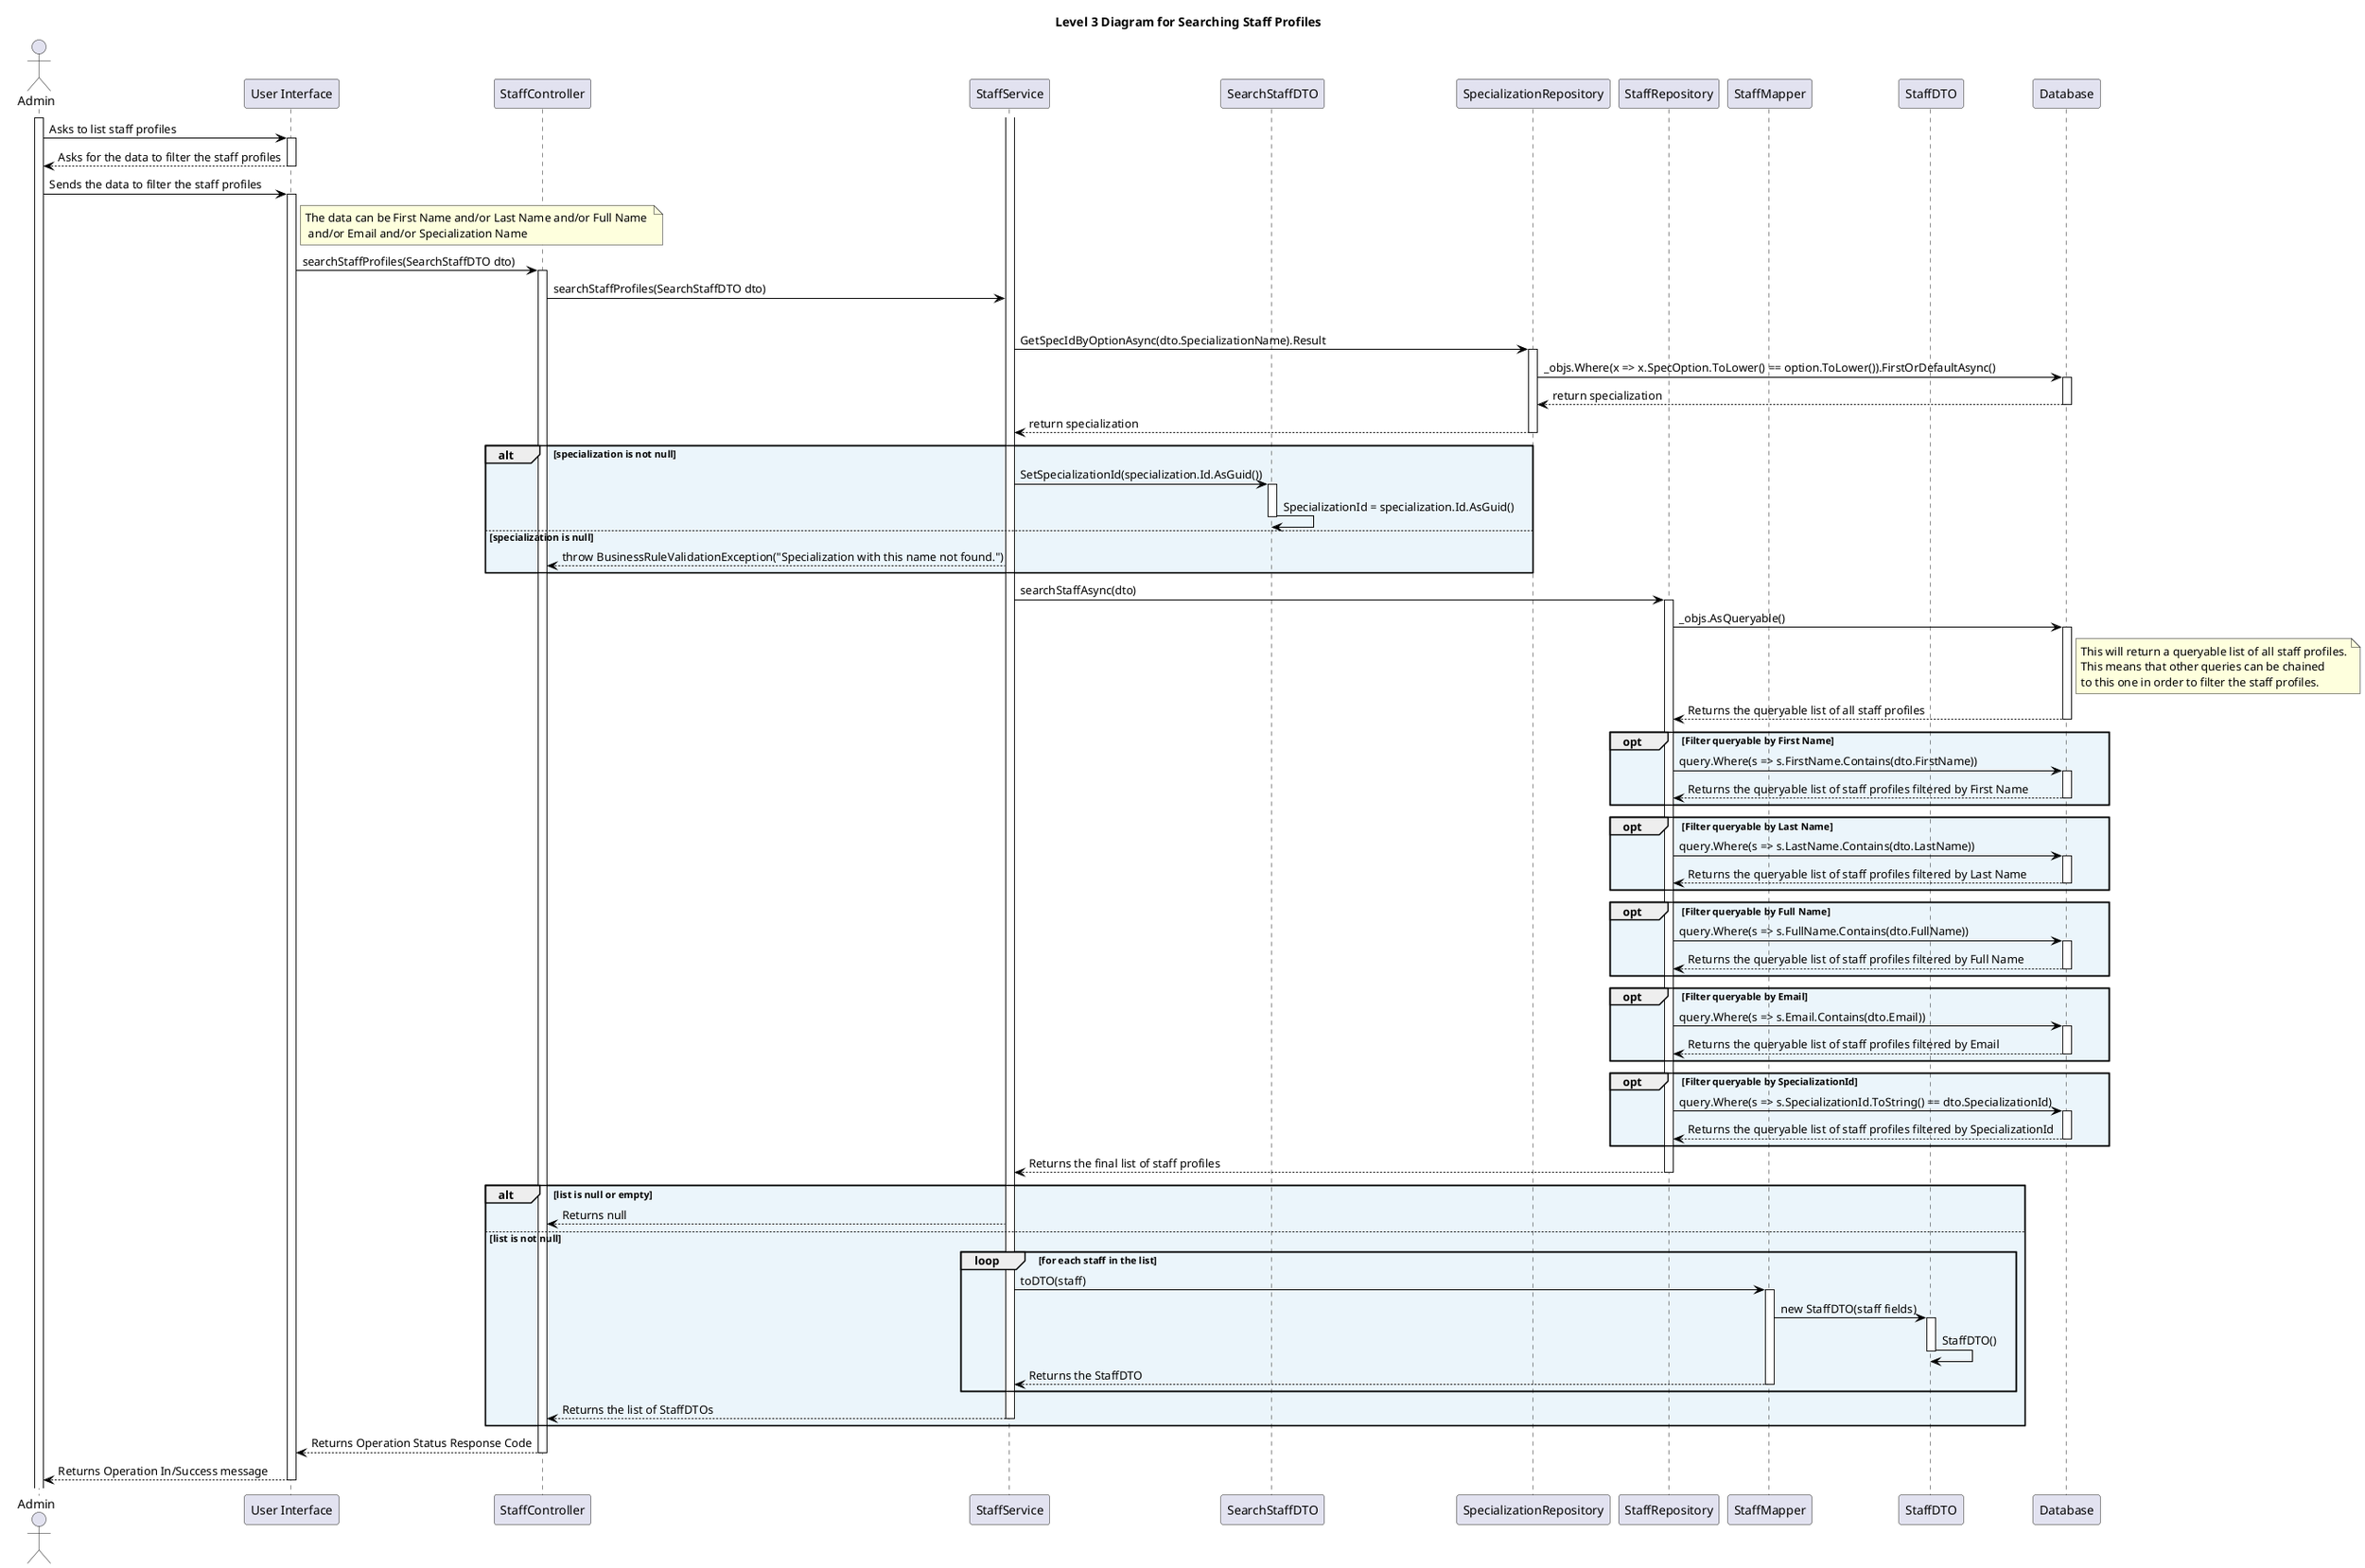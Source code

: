 @startuml level_3

title Level 3 Diagram for Searching Staff Profiles

hide empty members
'skinparam Linetype ortho

skinparam class {
    BackgroundColor<<valueObject>> #D6EAF8
    BackgroundColor<<root>> #FDEBD0
    BackgroundColor<<service>> #D1F2EB
    BackgroundColor #FEF9E7
    ArrowColor Black
}

skinparam package {
    BackgroundColor #EBF5FB
}

actor Admin as A
participant "User Interface" as UI
participant "StaffController" as C
participant "StaffService" as S
participant "SearchStaffDTO" as SDTO
participant "SpecializationRepository" as RS
participant "StaffRepository" as R
participant "StaffMapper" as M
participant "StaffDTO" as D
participant "Database" as DB

activate A
A -> UI: Asks to list staff profiles
activate UI
UI --> A: Asks for the data to filter the staff profiles
deactivate UI
A -> UI: Sends the data to filter the staff profiles
note right of UI: The data can be First Name and/or Last Name and/or Full Name \n and/or Email and/or Specialization Name
activate UI
UI -> C: searchStaffProfiles(SearchStaffDTO dto)
activate C
C -> S: searchStaffProfiles(SearchStaffDTO dto)
opt dto.SpecializationName is not null
    S -> RS: GetSpecIdByOptionAsync(dto.SpecializationName).Result
    activate RS
    RS -> DB: _objs.Where(x => x.SpecOption.ToLower() == option.ToLower()).FirstOrDefaultAsync()
    activate DB
    DB --> RS: return specialization
    deactivate DB
    RS --> S: return specialization
    deactivate RS

    alt specialization is not null
        S -> SDTO: SetSpecializationId(specialization.Id.AsGuid())
        activate SDTO
        SDTO->SDTO: SpecializationId = specialization.Id.AsGuid()
        deactivate SDTO
    else specialization is null
        S --> C: throw BusinessRuleValidationException("Specialization with this name not found.")
end

activate S
S -> R: searchStaffAsync(dto)
activate R
R -> DB: _objs.AsQueryable()
activate DB
note right of DB: This will return a queryable list of all staff profiles.\nThis means that other queries can be chained\nto this one in order to filter the staff profiles.
DB --> R: Returns the queryable list of all staff profiles
deactivate DB
opt Filter queryable by First Name
    R -> DB: query.Where(s => s.FirstName.Contains(dto.FirstName))
    activate DB
    DB --> R: Returns the queryable list of staff profiles filtered by First Name
    deactivate DB
end
opt Filter queryable by Last Name
    R -> DB: query.Where(s => s.LastName.Contains(dto.LastName))
    activate DB
    DB --> R: Returns the queryable list of staff profiles filtered by Last Name
    deactivate DB
end
opt Filter queryable by Full Name
    R -> DB: query.Where(s => s.FullName.Contains(dto.FullName))
    activate DB
    DB --> R: Returns the queryable list of staff profiles filtered by Full Name
    deactivate DB
end
opt Filter queryable by Email
    R -> DB: query.Where(s => s.Email.Contains(dto.Email))
    activate DB
    DB --> R: Returns the queryable list of staff profiles filtered by Email
    deactivate DB
end
opt Filter queryable by SpecializationId
    R -> DB: query.Where(s => s.SpecializationId.ToString() == dto.SpecializationId)
    activate DB
    DB --> R: Returns the queryable list of staff profiles filtered by SpecializationId
    deactivate DB
end
R --> S: Returns the final list of staff profiles
deactivate R
alt list is null or empty
    S --> C: Returns null
else list is not null
    loop for each staff in the list
        S -> M: toDTO(staff)
        activate M
        M -> D: new StaffDTO(staff fields)
        activate D
        D -> D: StaffDTO()
        deactivate D
        M --> S: Returns the StaffDTO
        deactivate M
    end
    S --> C: Returns the list of StaffDTOs
    deactivate S
end
C --> UI: Returns Operation Status Response Code
deactivate C
UI --> A: Returns Operation In/Success message
deactivate UI

@enduml